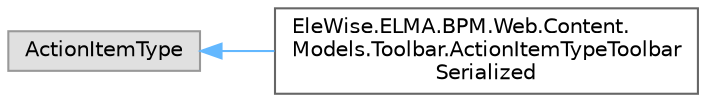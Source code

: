 digraph "Graphical Class Hierarchy"
{
 // LATEX_PDF_SIZE
  bgcolor="transparent";
  edge [fontname=Helvetica,fontsize=10,labelfontname=Helvetica,labelfontsize=10];
  node [fontname=Helvetica,fontsize=10,shape=box,height=0.2,width=0.4];
  rankdir="LR";
  Node0 [id="Node000000",label="ActionItemType",height=0.2,width=0.4,color="grey60", fillcolor="#E0E0E0", style="filled",tooltip=" "];
  Node0 -> Node1 [id="edge5_Node000000_Node000001",dir="back",color="steelblue1",style="solid",tooltip=" "];
  Node1 [id="Node000001",label="EleWise.ELMA.BPM.Web.Content.\lModels.Toolbar.ActionItemTypeToolbar\lSerialized",height=0.2,width=0.4,color="grey40", fillcolor="white", style="filled",URL="$class_ele_wise_1_1_e_l_m_a_1_1_b_p_m_1_1_web_1_1_content_1_1_models_1_1_toolbar_1_1_action_item_type_toolbar_serialized.html",tooltip=" "];
}
